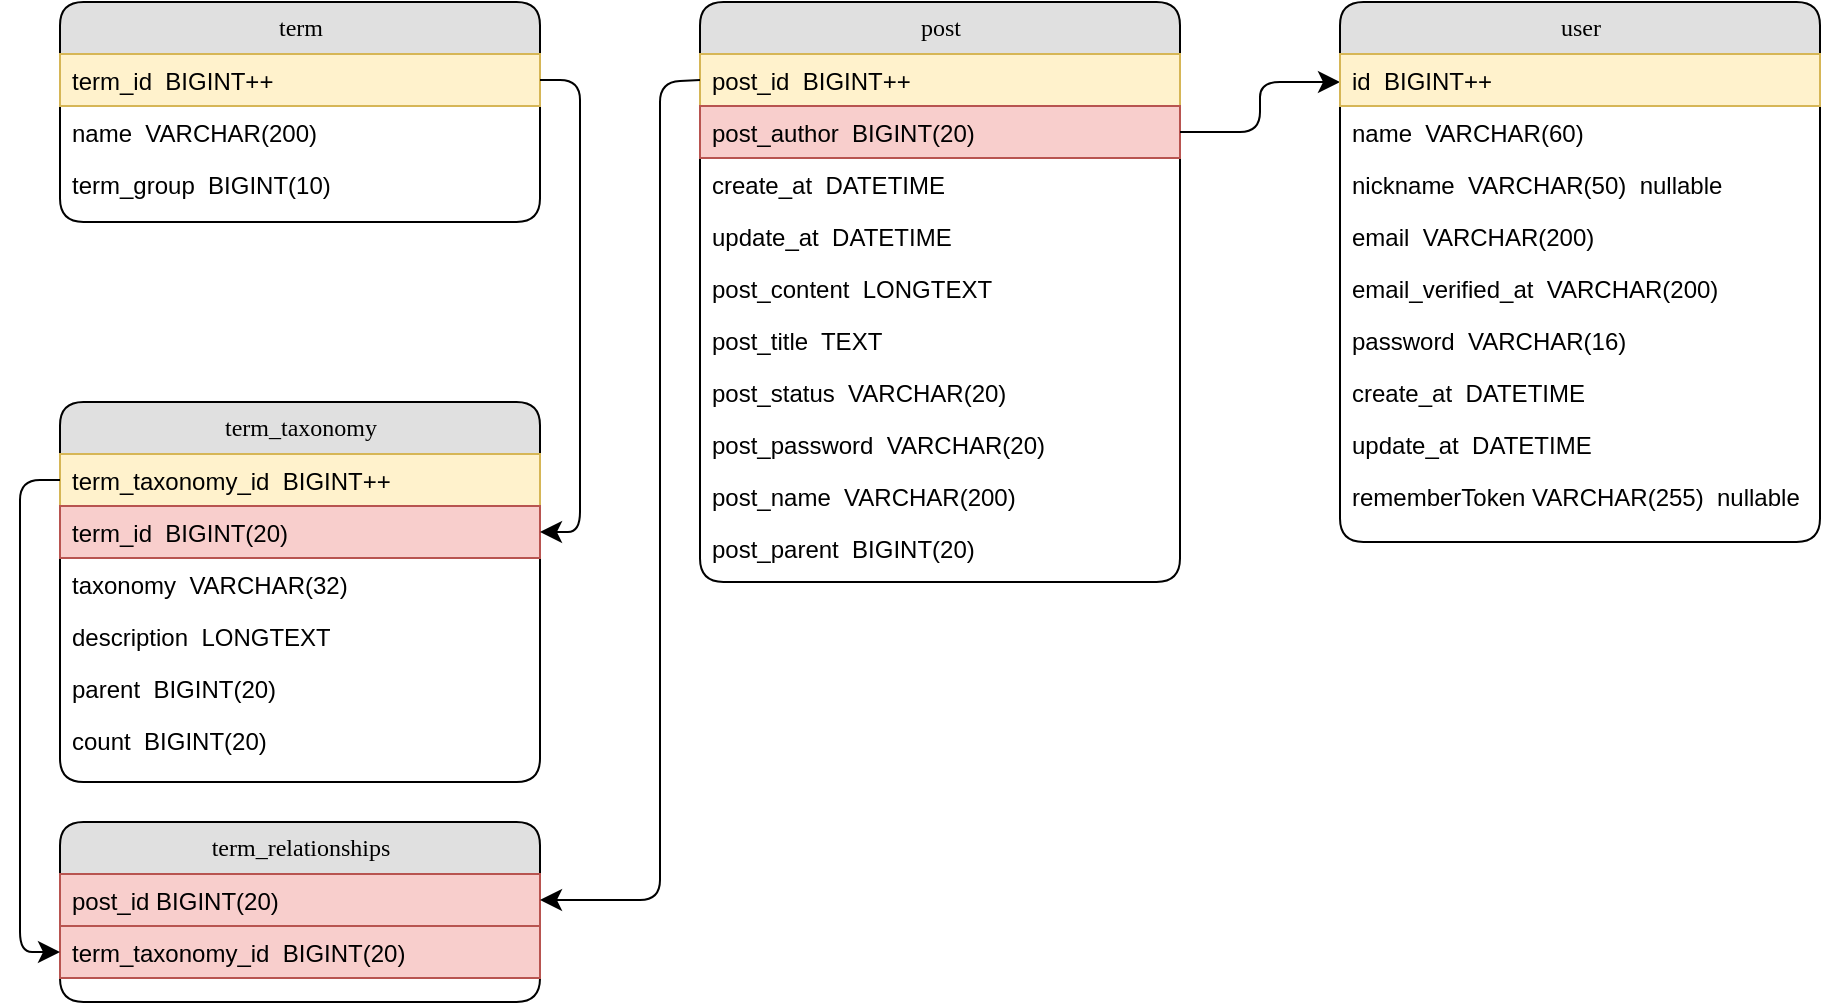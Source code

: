 <mxfile version="14.7.0" type="github">
  <diagram name="Page-1" id="b520641d-4fe3-3701-9064-5fc419738815">
    <mxGraphModel dx="844" dy="443" grid="1" gridSize="10" guides="1" tooltips="1" connect="1" arrows="1" fold="1" page="1" pageScale="1" pageWidth="1100" pageHeight="850" background="#ffffff" math="0" shadow="0">
      <root>
        <mxCell id="0" />
        <mxCell id="1" parent="0" />
        <mxCell id="21ea969265ad0168-6" value="term" style="swimlane;html=1;fontStyle=0;childLayout=stackLayout;horizontal=1;startSize=26;fillColor=#e0e0e0;horizontalStack=0;resizeParent=1;resizeLast=0;collapsible=1;marginBottom=0;swimlaneFillColor=#ffffff;align=center;rounded=1;shadow=0;comic=0;labelBackgroundColor=none;strokeWidth=1;fontFamily=Verdana;fontSize=12" parent="1" vertex="1">
          <mxGeometry x="120" y="200" width="240" height="110" as="geometry" />
        </mxCell>
        <mxCell id="21ea969265ad0168-7" value="term_id&amp;nbsp; BIGINT++" style="text;html=1;strokeColor=#d6b656;fillColor=#fff2cc;spacingLeft=4;spacingRight=4;whiteSpace=wrap;overflow=hidden;rotatable=0;points=[[0,0.5],[1,0.5]];portConstraint=eastwest;" parent="21ea969265ad0168-6" vertex="1">
          <mxGeometry y="26" width="240" height="26" as="geometry" />
        </mxCell>
        <mxCell id="21ea969265ad0168-8" value="name&amp;nbsp; VARCHAR(200)" style="text;html=1;strokeColor=none;fillColor=none;spacingLeft=4;spacingRight=4;whiteSpace=wrap;overflow=hidden;rotatable=0;points=[[0,0.5],[1,0.5]];portConstraint=eastwest;" parent="21ea969265ad0168-6" vertex="1">
          <mxGeometry y="52" width="240" height="26" as="geometry" />
        </mxCell>
        <mxCell id="5qSjQmurioE848joQkG1-23" value="term_group&amp;nbsp; BIGINT(10)" style="text;html=1;strokeColor=none;fillColor=none;spacingLeft=4;spacingRight=4;whiteSpace=wrap;overflow=hidden;rotatable=0;points=[[0,0.5],[1,0.5]];portConstraint=eastwest;" parent="21ea969265ad0168-6" vertex="1">
          <mxGeometry y="78" width="240" height="26" as="geometry" />
        </mxCell>
        <mxCell id="21ea969265ad0168-14" value="term_taxonomy" style="swimlane;html=1;fontStyle=0;childLayout=stackLayout;horizontal=1;startSize=26;fillColor=#e0e0e0;horizontalStack=0;resizeParent=1;resizeLast=0;collapsible=1;marginBottom=0;swimlaneFillColor=#ffffff;align=center;rounded=1;shadow=0;comic=0;labelBackgroundColor=none;strokeWidth=1;fontFamily=Verdana;fontSize=12" parent="1" vertex="1">
          <mxGeometry x="120" y="400" width="240" height="190" as="geometry" />
        </mxCell>
        <mxCell id="21ea969265ad0168-15" value="term_taxonomy_id&amp;nbsp; BIGINT++" style="text;html=1;strokeColor=#d6b656;fillColor=#fff2cc;spacingLeft=4;spacingRight=4;whiteSpace=wrap;overflow=hidden;rotatable=0;points=[[0,0.5],[1,0.5]];portConstraint=eastwest;" parent="21ea969265ad0168-14" vertex="1">
          <mxGeometry y="26" width="240" height="26" as="geometry" />
        </mxCell>
        <mxCell id="21ea969265ad0168-16" value="term_id&amp;nbsp; BIGINT(20)" style="text;html=1;strokeColor=#b85450;fillColor=#f8cecc;spacingLeft=4;spacingRight=4;whiteSpace=wrap;overflow=hidden;rotatable=0;points=[[0,0.5],[1,0.5]];portConstraint=eastwest;" parent="21ea969265ad0168-14" vertex="1">
          <mxGeometry y="52" width="240" height="26" as="geometry" />
        </mxCell>
        <mxCell id="21ea969265ad0168-17" value="taxonomy&amp;nbsp; VARCHAR(32)" style="text;html=1;strokeColor=none;fillColor=none;spacingLeft=4;spacingRight=4;whiteSpace=wrap;overflow=hidden;rotatable=0;points=[[0,0.5],[1,0.5]];portConstraint=eastwest;" parent="21ea969265ad0168-14" vertex="1">
          <mxGeometry y="78" width="240" height="26" as="geometry" />
        </mxCell>
        <mxCell id="5qSjQmurioE848joQkG1-25" value="description&amp;nbsp; LONGTEXT" style="text;html=1;strokeColor=none;fillColor=none;spacingLeft=4;spacingRight=4;whiteSpace=wrap;overflow=hidden;rotatable=0;points=[[0,0.5],[1,0.5]];portConstraint=eastwest;" parent="21ea969265ad0168-14" vertex="1">
          <mxGeometry y="104" width="240" height="26" as="geometry" />
        </mxCell>
        <mxCell id="5qSjQmurioE848joQkG1-26" value="parent&amp;nbsp; BIGINT(20)" style="text;html=1;strokeColor=none;fillColor=none;spacingLeft=4;spacingRight=4;whiteSpace=wrap;overflow=hidden;rotatable=0;points=[[0,0.5],[1,0.5]];portConstraint=eastwest;" parent="21ea969265ad0168-14" vertex="1">
          <mxGeometry y="130" width="240" height="26" as="geometry" />
        </mxCell>
        <mxCell id="5qSjQmurioE848joQkG1-27" value="count&amp;nbsp; BIGINT(20)" style="text;html=1;strokeColor=none;fillColor=none;spacingLeft=4;spacingRight=4;whiteSpace=wrap;overflow=hidden;rotatable=0;points=[[0,0.5],[1,0.5]];portConstraint=eastwest;" parent="21ea969265ad0168-14" vertex="1">
          <mxGeometry y="156" width="240" height="26" as="geometry" />
        </mxCell>
        <mxCell id="21ea969265ad0168-18" value="term_relationships" style="swimlane;html=1;fontStyle=0;childLayout=stackLayout;horizontal=1;startSize=26;fillColor=#e0e0e0;horizontalStack=0;resizeParent=1;resizeLast=0;collapsible=1;marginBottom=0;swimlaneFillColor=#ffffff;align=center;rounded=1;shadow=0;comic=0;labelBackgroundColor=none;strokeWidth=1;fontFamily=Verdana;fontSize=12" parent="1" vertex="1">
          <mxGeometry x="120" y="610" width="240" height="90" as="geometry" />
        </mxCell>
        <mxCell id="21ea969265ad0168-19" value="post_id BIGINT(20)" style="text;html=1;strokeColor=#b85450;fillColor=#f8cecc;spacingLeft=4;spacingRight=4;whiteSpace=wrap;overflow=hidden;rotatable=0;points=[[0,0.5],[1,0.5]];portConstraint=eastwest;" parent="21ea969265ad0168-18" vertex="1">
          <mxGeometry y="26" width="240" height="26" as="geometry" />
        </mxCell>
        <mxCell id="21ea969265ad0168-20" value="term_taxonomy_id&amp;nbsp; BIGINT(20)" style="text;html=1;strokeColor=#b85450;fillColor=#f8cecc;spacingLeft=4;spacingRight=4;whiteSpace=wrap;overflow=hidden;rotatable=0;points=[[0,0.5],[1,0.5]];portConstraint=eastwest;" parent="21ea969265ad0168-18" vertex="1">
          <mxGeometry y="52" width="240" height="26" as="geometry" />
        </mxCell>
        <mxCell id="21ea969265ad0168-22" value="post" style="swimlane;html=1;fontStyle=0;childLayout=stackLayout;horizontal=1;startSize=26;fillColor=#e0e0e0;horizontalStack=0;resizeParent=1;resizeLast=0;collapsible=1;marginBottom=0;swimlaneFillColor=#ffffff;align=center;rounded=1;shadow=0;comic=0;labelBackgroundColor=none;strokeWidth=1;fontFamily=Verdana;fontSize=12" parent="1" vertex="1">
          <mxGeometry x="440" y="200" width="240" height="290" as="geometry" />
        </mxCell>
        <mxCell id="21ea969265ad0168-23" value="post_id&amp;nbsp; BIGINT++" style="text;html=1;strokeColor=#d6b656;fillColor=#fff2cc;spacingLeft=4;spacingRight=4;whiteSpace=wrap;overflow=hidden;rotatable=0;points=[[0,0.5],[1,0.5]];portConstraint=eastwest;" parent="21ea969265ad0168-22" vertex="1">
          <mxGeometry y="26" width="240" height="26" as="geometry" />
        </mxCell>
        <mxCell id="21ea969265ad0168-24" value="post_author&amp;nbsp; BIGINT(20)" style="text;html=1;strokeColor=#b85450;fillColor=#f8cecc;spacingLeft=4;spacingRight=4;whiteSpace=wrap;overflow=hidden;rotatable=0;points=[[0,0.5],[1,0.5]];portConstraint=eastwest;" parent="21ea969265ad0168-22" vertex="1">
          <mxGeometry y="52" width="240" height="26" as="geometry" />
        </mxCell>
        <mxCell id="5qSjQmurioE848joQkG1-1" value="create_at&amp;nbsp; DATETIME" style="text;html=1;strokeColor=none;fillColor=none;spacingLeft=4;spacingRight=4;whiteSpace=wrap;overflow=hidden;rotatable=0;points=[[0,0.5],[1,0.5]];portConstraint=eastwest;" parent="21ea969265ad0168-22" vertex="1">
          <mxGeometry y="78" width="240" height="26" as="geometry" />
        </mxCell>
        <mxCell id="5qSjQmurioE848joQkG1-6" value="update_at&amp;nbsp; DATETIME" style="text;html=1;strokeColor=none;fillColor=none;spacingLeft=4;spacingRight=4;whiteSpace=wrap;overflow=hidden;rotatable=0;points=[[0,0.5],[1,0.5]];portConstraint=eastwest;" parent="21ea969265ad0168-22" vertex="1">
          <mxGeometry y="104" width="240" height="26" as="geometry" />
        </mxCell>
        <mxCell id="5qSjQmurioE848joQkG1-16" value="post_content&amp;nbsp; LONGTEXT" style="text;html=1;strokeColor=none;fillColor=none;spacingLeft=4;spacingRight=4;whiteSpace=wrap;overflow=hidden;rotatable=0;points=[[0,0.5],[1,0.5]];portConstraint=eastwest;" parent="21ea969265ad0168-22" vertex="1">
          <mxGeometry y="130" width="240" height="26" as="geometry" />
        </mxCell>
        <mxCell id="5qSjQmurioE848joQkG1-7" value="post_title&amp;nbsp; TEXT" style="text;html=1;strokeColor=none;fillColor=none;spacingLeft=4;spacingRight=4;whiteSpace=wrap;overflow=hidden;rotatable=0;points=[[0,0.5],[1,0.5]];portConstraint=eastwest;" parent="21ea969265ad0168-22" vertex="1">
          <mxGeometry y="156" width="240" height="26" as="geometry" />
        </mxCell>
        <mxCell id="5qSjQmurioE848joQkG1-9" value="post_status&amp;nbsp; VARCHAR(20)" style="text;html=1;strokeColor=none;fillColor=none;spacingLeft=4;spacingRight=4;whiteSpace=wrap;overflow=hidden;rotatable=0;points=[[0,0.5],[1,0.5]];portConstraint=eastwest;" parent="21ea969265ad0168-22" vertex="1">
          <mxGeometry y="182" width="240" height="26" as="geometry" />
        </mxCell>
        <mxCell id="5qSjQmurioE848joQkG1-10" value="post_password&amp;nbsp; VARCHAR(20)" style="text;html=1;strokeColor=none;fillColor=none;spacingLeft=4;spacingRight=4;whiteSpace=wrap;overflow=hidden;rotatable=0;points=[[0,0.5],[1,0.5]];portConstraint=eastwest;" parent="21ea969265ad0168-22" vertex="1">
          <mxGeometry y="208" width="240" height="26" as="geometry" />
        </mxCell>
        <mxCell id="5qSjQmurioE848joQkG1-11" value="post_name&amp;nbsp; VARCHAR(200)" style="text;html=1;strokeColor=none;fillColor=none;spacingLeft=4;spacingRight=4;whiteSpace=wrap;overflow=hidden;rotatable=0;points=[[0,0.5],[1,0.5]];portConstraint=eastwest;" parent="21ea969265ad0168-22" vertex="1">
          <mxGeometry y="234" width="240" height="26" as="geometry" />
        </mxCell>
        <mxCell id="5qSjQmurioE848joQkG1-14" value="post_parent&amp;nbsp; BIGINT(20)" style="text;html=1;strokeColor=none;fillColor=none;spacingLeft=4;spacingRight=4;whiteSpace=wrap;overflow=hidden;rotatable=0;points=[[0,0.5],[1,0.5]];portConstraint=eastwest;" parent="21ea969265ad0168-22" vertex="1">
          <mxGeometry y="260" width="240" height="26" as="geometry" />
        </mxCell>
        <mxCell id="21ea969265ad0168-36" style="edgeStyle=orthogonalEdgeStyle;html=1;labelBackgroundColor=none;startFill=0;startSize=8;endFill=1;endSize=8;fontFamily=Verdana;fontSize=12;" parent="1" edge="1">
          <mxGeometry relative="1" as="geometry">
            <mxPoint x="360" y="239" as="sourcePoint" />
            <mxPoint x="360" y="465" as="targetPoint" />
            <Array as="points">
              <mxPoint x="380" y="239" />
              <mxPoint x="380" y="465" />
            </Array>
          </mxGeometry>
        </mxCell>
        <mxCell id="21ea969265ad0168-43" style="edgeStyle=orthogonalEdgeStyle;html=1;labelBackgroundColor=none;startFill=0;startSize=8;endFill=1;endSize=8;fontFamily=Verdana;fontSize=12;entryX=0;entryY=0.5;entryDx=0;entryDy=0;" parent="1" source="21ea969265ad0168-24" target="5qSjQmurioE848joQkG1-4" edge="1">
          <mxGeometry relative="1" as="geometry">
            <mxPoint x="850" y="255" as="targetPoint" />
            <Array as="points">
              <mxPoint x="720" y="265" />
              <mxPoint x="720" y="240" />
            </Array>
          </mxGeometry>
        </mxCell>
        <mxCell id="5qSjQmurioE848joQkG1-2" value="user" style="swimlane;html=1;fontStyle=0;childLayout=stackLayout;horizontal=1;startSize=26;fillColor=#e0e0e0;horizontalStack=0;resizeParent=1;resizeLast=0;collapsible=1;marginBottom=0;swimlaneFillColor=#ffffff;align=center;rounded=1;shadow=0;comic=0;labelBackgroundColor=none;strokeWidth=1;fontFamily=Verdana;fontSize=12" parent="1" vertex="1">
          <mxGeometry x="760" y="200" width="240" height="270" as="geometry" />
        </mxCell>
        <mxCell id="5qSjQmurioE848joQkG1-4" value="id&amp;nbsp; BIGINT++" style="text;html=1;strokeColor=#d6b656;fillColor=#fff2cc;spacingLeft=4;spacingRight=4;whiteSpace=wrap;overflow=hidden;rotatable=0;points=[[0,0.5],[1,0.5]];portConstraint=eastwest;" parent="5qSjQmurioE848joQkG1-2" vertex="1">
          <mxGeometry y="26" width="240" height="26" as="geometry" />
        </mxCell>
        <mxCell id="5qSjQmurioE848joQkG1-3" value="name&amp;nbsp; VARCHAR(60)" style="text;html=1;strokeColor=none;fillColor=none;spacingLeft=4;spacingRight=4;whiteSpace=wrap;overflow=hidden;rotatable=0;points=[[0,0.5],[1,0.5]];portConstraint=eastwest;" parent="5qSjQmurioE848joQkG1-2" vertex="1">
          <mxGeometry y="52" width="240" height="26" as="geometry" />
        </mxCell>
        <mxCell id="5qSjQmurioE848joQkG1-17" value="nickname&amp;nbsp; VARCHAR(50)&amp;nbsp; nullable" style="text;html=1;strokeColor=none;fillColor=none;spacingLeft=4;spacingRight=4;whiteSpace=wrap;overflow=hidden;rotatable=0;points=[[0,0.5],[1,0.5]];portConstraint=eastwest;" parent="5qSjQmurioE848joQkG1-2" vertex="1">
          <mxGeometry y="78" width="240" height="26" as="geometry" />
        </mxCell>
        <mxCell id="5qSjQmurioE848joQkG1-5" value="email&amp;nbsp; VARCHAR(200)" style="text;html=1;strokeColor=none;fillColor=none;spacingLeft=4;spacingRight=4;whiteSpace=wrap;overflow=hidden;rotatable=0;points=[[0,0.5],[1,0.5]];portConstraint=eastwest;" parent="5qSjQmurioE848joQkG1-2" vertex="1">
          <mxGeometry y="104" width="240" height="26" as="geometry" />
        </mxCell>
        <mxCell id="5qSjQmurioE848joQkG1-18" value="email_verified_at&amp;nbsp; VARCHAR(200)" style="text;html=1;strokeColor=none;fillColor=none;spacingLeft=4;spacingRight=4;whiteSpace=wrap;overflow=hidden;rotatable=0;points=[[0,0.5],[1,0.5]];portConstraint=eastwest;" parent="5qSjQmurioE848joQkG1-2" vertex="1">
          <mxGeometry y="130" width="240" height="26" as="geometry" />
        </mxCell>
        <mxCell id="5qSjQmurioE848joQkG1-20" value="password&amp;nbsp; VARCHAR(16)" style="text;html=1;strokeColor=none;fillColor=none;spacingLeft=4;spacingRight=4;whiteSpace=wrap;overflow=hidden;rotatable=0;points=[[0,0.5],[1,0.5]];portConstraint=eastwest;" parent="5qSjQmurioE848joQkG1-2" vertex="1">
          <mxGeometry y="156" width="240" height="26" as="geometry" />
        </mxCell>
        <mxCell id="5qSjQmurioE848joQkG1-22" value="create_at&amp;nbsp; DATETIME" style="text;html=1;strokeColor=none;fillColor=none;spacingLeft=4;spacingRight=4;whiteSpace=wrap;overflow=hidden;rotatable=0;points=[[0,0.5],[1,0.5]];portConstraint=eastwest;" parent="5qSjQmurioE848joQkG1-2" vertex="1">
          <mxGeometry y="182" width="240" height="26" as="geometry" />
        </mxCell>
        <mxCell id="Ww_KYxGxI59LGb4tTt7i-2" value="update_at&amp;nbsp; DATETIME" style="text;html=1;strokeColor=none;fillColor=none;spacingLeft=4;spacingRight=4;whiteSpace=wrap;overflow=hidden;rotatable=0;points=[[0,0.5],[1,0.5]];portConstraint=eastwest;" parent="5qSjQmurioE848joQkG1-2" vertex="1">
          <mxGeometry y="208" width="240" height="26" as="geometry" />
        </mxCell>
        <mxCell id="5qSjQmurioE848joQkG1-21" value="rememberToken VARCHAR(255)&amp;nbsp; nullable" style="text;html=1;strokeColor=none;fillColor=none;spacingLeft=4;spacingRight=4;whiteSpace=wrap;overflow=hidden;rotatable=0;points=[[0,0.5],[1,0.5]];portConstraint=eastwest;" parent="5qSjQmurioE848joQkG1-2" vertex="1">
          <mxGeometry y="234" width="240" height="26" as="geometry" />
        </mxCell>
        <mxCell id="5qSjQmurioE848joQkG1-29" style="edgeStyle=orthogonalEdgeStyle;html=1;labelBackgroundColor=none;startFill=0;startSize=8;endFill=1;endSize=8;fontFamily=Verdana;fontSize=12;" parent="1" edge="1">
          <mxGeometry relative="1" as="geometry">
            <mxPoint x="120" y="439" as="sourcePoint" />
            <mxPoint x="120" y="675" as="targetPoint" />
            <Array as="points">
              <mxPoint x="100" y="439" />
              <mxPoint x="100" y="675" />
            </Array>
          </mxGeometry>
        </mxCell>
        <mxCell id="5qSjQmurioE848joQkG1-30" style="edgeStyle=orthogonalEdgeStyle;html=1;labelBackgroundColor=none;startFill=0;startSize=8;endFill=1;endSize=8;fontFamily=Verdana;fontSize=12;exitX=0;exitY=0.5;exitDx=0;exitDy=0;entryX=1;entryY=0.5;entryDx=0;entryDy=0;" parent="1" source="21ea969265ad0168-23" target="21ea969265ad0168-19" edge="1">
          <mxGeometry relative="1" as="geometry">
            <mxPoint x="400" y="240" as="sourcePoint" />
            <mxPoint x="400" y="466" as="targetPoint" />
            <Array as="points">
              <mxPoint x="440" y="240" />
              <mxPoint x="420" y="240" />
              <mxPoint x="420" y="649" />
            </Array>
          </mxGeometry>
        </mxCell>
      </root>
    </mxGraphModel>
  </diagram>
</mxfile>
